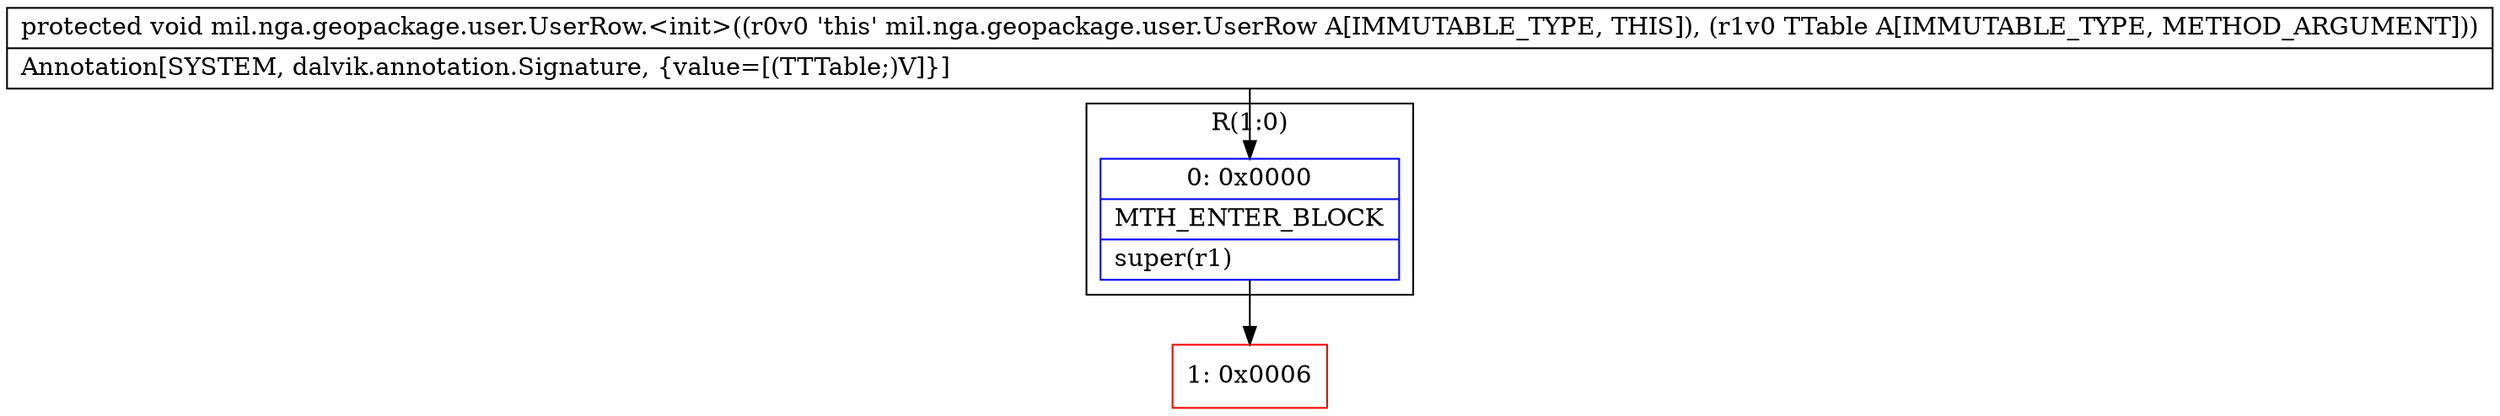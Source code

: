 digraph "CFG formil.nga.geopackage.user.UserRow.\<init\>(Lmil\/nga\/geopackage\/user\/UserTable;)V" {
subgraph cluster_Region_97567799 {
label = "R(1:0)";
node [shape=record,color=blue];
Node_0 [shape=record,label="{0\:\ 0x0000|MTH_ENTER_BLOCK\l|super(r1)\l}"];
}
Node_1 [shape=record,color=red,label="{1\:\ 0x0006}"];
MethodNode[shape=record,label="{protected void mil.nga.geopackage.user.UserRow.\<init\>((r0v0 'this' mil.nga.geopackage.user.UserRow A[IMMUTABLE_TYPE, THIS]), (r1v0 TTable A[IMMUTABLE_TYPE, METHOD_ARGUMENT]))  | Annotation[SYSTEM, dalvik.annotation.Signature, \{value=[(TTTable;)V]\}]\l}"];
MethodNode -> Node_0;
Node_0 -> Node_1;
}

